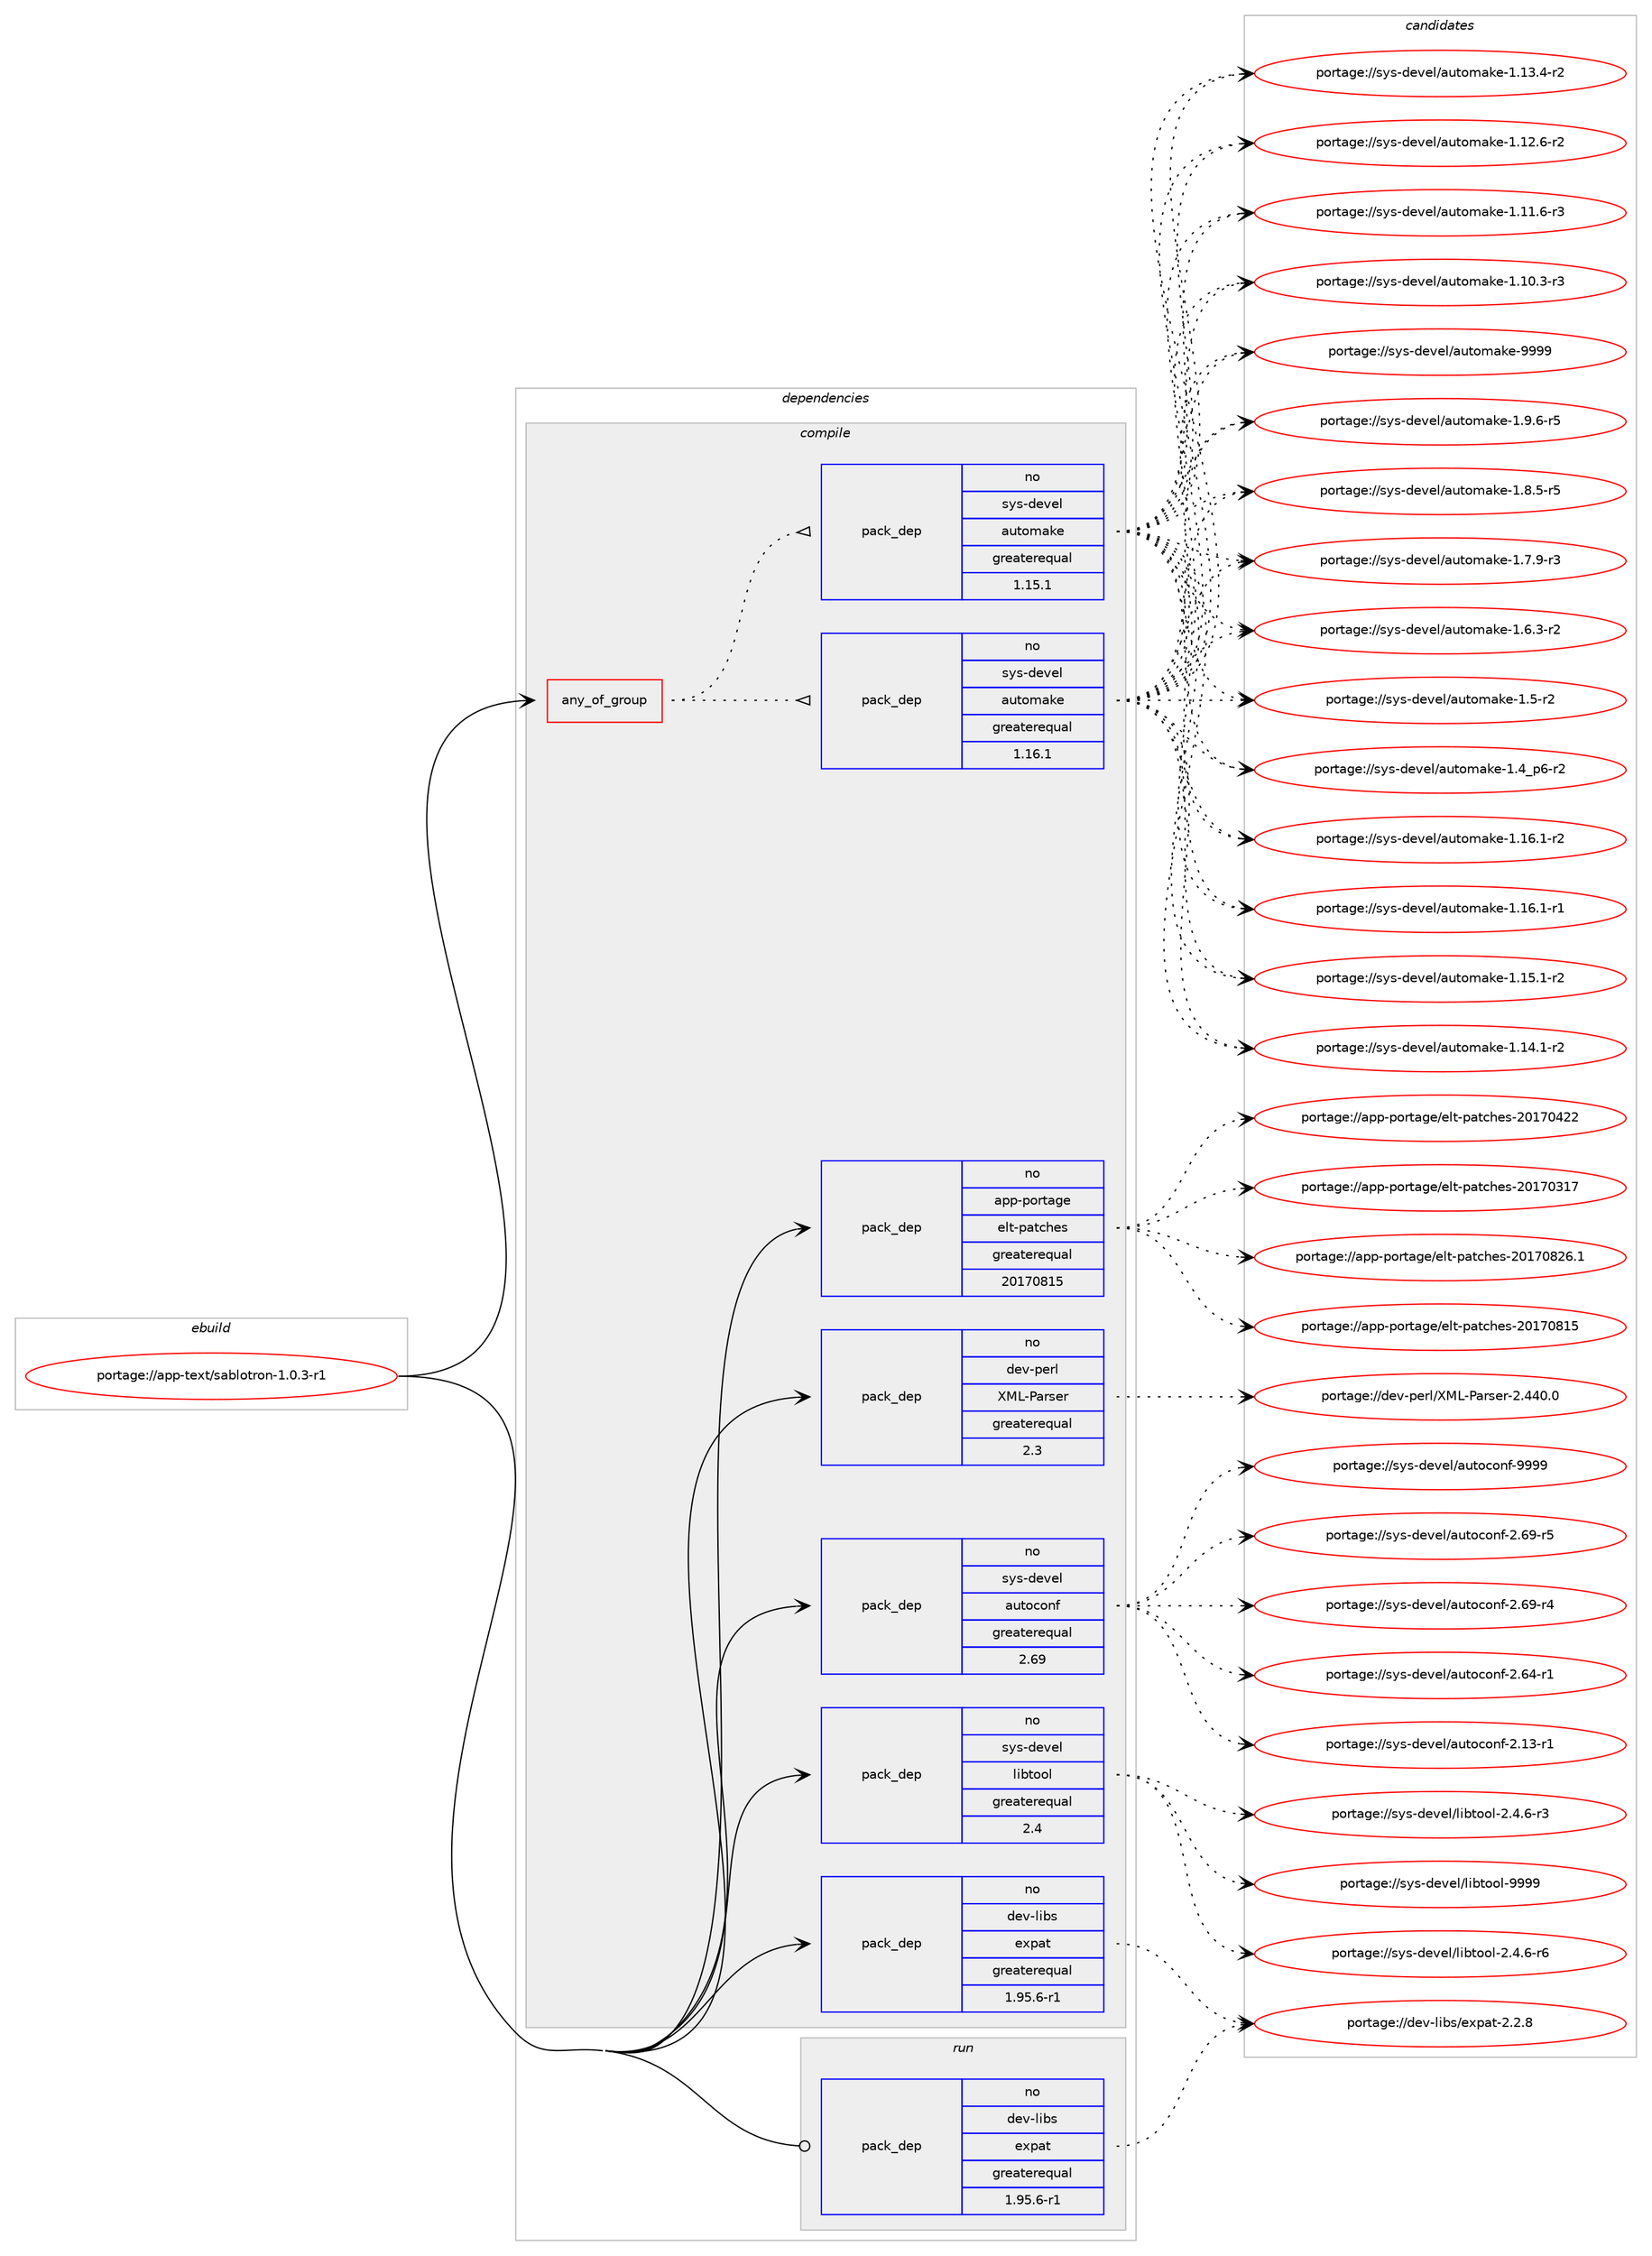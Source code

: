 digraph prolog {

# *************
# Graph options
# *************

newrank=true;
concentrate=true;
compound=true;
graph [rankdir=LR,fontname=Helvetica,fontsize=10,ranksep=1.5];#, ranksep=2.5, nodesep=0.2];
edge  [arrowhead=vee];
node  [fontname=Helvetica,fontsize=10];

# **********
# The ebuild
# **********

subgraph cluster_leftcol {
color=gray;
label=<<i>ebuild</i>>;
id [label="portage://app-text/sablotron-1.0.3-r1", color=red, width=4, href="../app-text/sablotron-1.0.3-r1.svg"];
}

# ****************
# The dependencies
# ****************

subgraph cluster_midcol {
color=gray;
label=<<i>dependencies</i>>;
subgraph cluster_compile {
fillcolor="#eeeeee";
style=filled;
label=<<i>compile</i>>;
subgraph any7641 {
dependency592977 [label=<<TABLE BORDER="0" CELLBORDER="1" CELLSPACING="0" CELLPADDING="4"><TR><TD CELLPADDING="10">any_of_group</TD></TR></TABLE>>, shape=none, color=red];subgraph pack445431 {
dependency592978 [label=<<TABLE BORDER="0" CELLBORDER="1" CELLSPACING="0" CELLPADDING="4" WIDTH="220"><TR><TD ROWSPAN="6" CELLPADDING="30">pack_dep</TD></TR><TR><TD WIDTH="110">no</TD></TR><TR><TD>sys-devel</TD></TR><TR><TD>automake</TD></TR><TR><TD>greaterequal</TD></TR><TR><TD>1.16.1</TD></TR></TABLE>>, shape=none, color=blue];
}
dependency592977:e -> dependency592978:w [weight=20,style="dotted",arrowhead="oinv"];
subgraph pack445432 {
dependency592979 [label=<<TABLE BORDER="0" CELLBORDER="1" CELLSPACING="0" CELLPADDING="4" WIDTH="220"><TR><TD ROWSPAN="6" CELLPADDING="30">pack_dep</TD></TR><TR><TD WIDTH="110">no</TD></TR><TR><TD>sys-devel</TD></TR><TR><TD>automake</TD></TR><TR><TD>greaterequal</TD></TR><TR><TD>1.15.1</TD></TR></TABLE>>, shape=none, color=blue];
}
dependency592977:e -> dependency592979:w [weight=20,style="dotted",arrowhead="oinv"];
}
id:e -> dependency592977:w [weight=20,style="solid",arrowhead="vee"];
subgraph pack445433 {
dependency592980 [label=<<TABLE BORDER="0" CELLBORDER="1" CELLSPACING="0" CELLPADDING="4" WIDTH="220"><TR><TD ROWSPAN="6" CELLPADDING="30">pack_dep</TD></TR><TR><TD WIDTH="110">no</TD></TR><TR><TD>app-portage</TD></TR><TR><TD>elt-patches</TD></TR><TR><TD>greaterequal</TD></TR><TR><TD>20170815</TD></TR></TABLE>>, shape=none, color=blue];
}
id:e -> dependency592980:w [weight=20,style="solid",arrowhead="vee"];
subgraph pack445434 {
dependency592981 [label=<<TABLE BORDER="0" CELLBORDER="1" CELLSPACING="0" CELLPADDING="4" WIDTH="220"><TR><TD ROWSPAN="6" CELLPADDING="30">pack_dep</TD></TR><TR><TD WIDTH="110">no</TD></TR><TR><TD>dev-libs</TD></TR><TR><TD>expat</TD></TR><TR><TD>greaterequal</TD></TR><TR><TD>1.95.6-r1</TD></TR></TABLE>>, shape=none, color=blue];
}
id:e -> dependency592981:w [weight=20,style="solid",arrowhead="vee"];
subgraph pack445435 {
dependency592982 [label=<<TABLE BORDER="0" CELLBORDER="1" CELLSPACING="0" CELLPADDING="4" WIDTH="220"><TR><TD ROWSPAN="6" CELLPADDING="30">pack_dep</TD></TR><TR><TD WIDTH="110">no</TD></TR><TR><TD>dev-perl</TD></TR><TR><TD>XML-Parser</TD></TR><TR><TD>greaterequal</TD></TR><TR><TD>2.3</TD></TR></TABLE>>, shape=none, color=blue];
}
id:e -> dependency592982:w [weight=20,style="solid",arrowhead="vee"];
subgraph pack445436 {
dependency592983 [label=<<TABLE BORDER="0" CELLBORDER="1" CELLSPACING="0" CELLPADDING="4" WIDTH="220"><TR><TD ROWSPAN="6" CELLPADDING="30">pack_dep</TD></TR><TR><TD WIDTH="110">no</TD></TR><TR><TD>sys-devel</TD></TR><TR><TD>autoconf</TD></TR><TR><TD>greaterequal</TD></TR><TR><TD>2.69</TD></TR></TABLE>>, shape=none, color=blue];
}
id:e -> dependency592983:w [weight=20,style="solid",arrowhead="vee"];
subgraph pack445437 {
dependency592984 [label=<<TABLE BORDER="0" CELLBORDER="1" CELLSPACING="0" CELLPADDING="4" WIDTH="220"><TR><TD ROWSPAN="6" CELLPADDING="30">pack_dep</TD></TR><TR><TD WIDTH="110">no</TD></TR><TR><TD>sys-devel</TD></TR><TR><TD>libtool</TD></TR><TR><TD>greaterequal</TD></TR><TR><TD>2.4</TD></TR></TABLE>>, shape=none, color=blue];
}
id:e -> dependency592984:w [weight=20,style="solid",arrowhead="vee"];
}
subgraph cluster_compileandrun {
fillcolor="#eeeeee";
style=filled;
label=<<i>compile and run</i>>;
}
subgraph cluster_run {
fillcolor="#eeeeee";
style=filled;
label=<<i>run</i>>;
subgraph pack445438 {
dependency592985 [label=<<TABLE BORDER="0" CELLBORDER="1" CELLSPACING="0" CELLPADDING="4" WIDTH="220"><TR><TD ROWSPAN="6" CELLPADDING="30">pack_dep</TD></TR><TR><TD WIDTH="110">no</TD></TR><TR><TD>dev-libs</TD></TR><TR><TD>expat</TD></TR><TR><TD>greaterequal</TD></TR><TR><TD>1.95.6-r1</TD></TR></TABLE>>, shape=none, color=blue];
}
id:e -> dependency592985:w [weight=20,style="solid",arrowhead="odot"];
}
}

# **************
# The candidates
# **************

subgraph cluster_choices {
rank=same;
color=gray;
label=<<i>candidates</i>>;

subgraph choice445431 {
color=black;
nodesep=1;
choice115121115451001011181011084797117116111109971071014557575757 [label="portage://sys-devel/automake-9999", color=red, width=4,href="../sys-devel/automake-9999.svg"];
choice115121115451001011181011084797117116111109971071014549465746544511453 [label="portage://sys-devel/automake-1.9.6-r5", color=red, width=4,href="../sys-devel/automake-1.9.6-r5.svg"];
choice115121115451001011181011084797117116111109971071014549465646534511453 [label="portage://sys-devel/automake-1.8.5-r5", color=red, width=4,href="../sys-devel/automake-1.8.5-r5.svg"];
choice115121115451001011181011084797117116111109971071014549465546574511451 [label="portage://sys-devel/automake-1.7.9-r3", color=red, width=4,href="../sys-devel/automake-1.7.9-r3.svg"];
choice115121115451001011181011084797117116111109971071014549465446514511450 [label="portage://sys-devel/automake-1.6.3-r2", color=red, width=4,href="../sys-devel/automake-1.6.3-r2.svg"];
choice11512111545100101118101108479711711611110997107101454946534511450 [label="portage://sys-devel/automake-1.5-r2", color=red, width=4,href="../sys-devel/automake-1.5-r2.svg"];
choice115121115451001011181011084797117116111109971071014549465295112544511450 [label="portage://sys-devel/automake-1.4_p6-r2", color=red, width=4,href="../sys-devel/automake-1.4_p6-r2.svg"];
choice11512111545100101118101108479711711611110997107101454946495446494511450 [label="portage://sys-devel/automake-1.16.1-r2", color=red, width=4,href="../sys-devel/automake-1.16.1-r2.svg"];
choice11512111545100101118101108479711711611110997107101454946495446494511449 [label="portage://sys-devel/automake-1.16.1-r1", color=red, width=4,href="../sys-devel/automake-1.16.1-r1.svg"];
choice11512111545100101118101108479711711611110997107101454946495346494511450 [label="portage://sys-devel/automake-1.15.1-r2", color=red, width=4,href="../sys-devel/automake-1.15.1-r2.svg"];
choice11512111545100101118101108479711711611110997107101454946495246494511450 [label="portage://sys-devel/automake-1.14.1-r2", color=red, width=4,href="../sys-devel/automake-1.14.1-r2.svg"];
choice11512111545100101118101108479711711611110997107101454946495146524511450 [label="portage://sys-devel/automake-1.13.4-r2", color=red, width=4,href="../sys-devel/automake-1.13.4-r2.svg"];
choice11512111545100101118101108479711711611110997107101454946495046544511450 [label="portage://sys-devel/automake-1.12.6-r2", color=red, width=4,href="../sys-devel/automake-1.12.6-r2.svg"];
choice11512111545100101118101108479711711611110997107101454946494946544511451 [label="portage://sys-devel/automake-1.11.6-r3", color=red, width=4,href="../sys-devel/automake-1.11.6-r3.svg"];
choice11512111545100101118101108479711711611110997107101454946494846514511451 [label="portage://sys-devel/automake-1.10.3-r3", color=red, width=4,href="../sys-devel/automake-1.10.3-r3.svg"];
dependency592978:e -> choice115121115451001011181011084797117116111109971071014557575757:w [style=dotted,weight="100"];
dependency592978:e -> choice115121115451001011181011084797117116111109971071014549465746544511453:w [style=dotted,weight="100"];
dependency592978:e -> choice115121115451001011181011084797117116111109971071014549465646534511453:w [style=dotted,weight="100"];
dependency592978:e -> choice115121115451001011181011084797117116111109971071014549465546574511451:w [style=dotted,weight="100"];
dependency592978:e -> choice115121115451001011181011084797117116111109971071014549465446514511450:w [style=dotted,weight="100"];
dependency592978:e -> choice11512111545100101118101108479711711611110997107101454946534511450:w [style=dotted,weight="100"];
dependency592978:e -> choice115121115451001011181011084797117116111109971071014549465295112544511450:w [style=dotted,weight="100"];
dependency592978:e -> choice11512111545100101118101108479711711611110997107101454946495446494511450:w [style=dotted,weight="100"];
dependency592978:e -> choice11512111545100101118101108479711711611110997107101454946495446494511449:w [style=dotted,weight="100"];
dependency592978:e -> choice11512111545100101118101108479711711611110997107101454946495346494511450:w [style=dotted,weight="100"];
dependency592978:e -> choice11512111545100101118101108479711711611110997107101454946495246494511450:w [style=dotted,weight="100"];
dependency592978:e -> choice11512111545100101118101108479711711611110997107101454946495146524511450:w [style=dotted,weight="100"];
dependency592978:e -> choice11512111545100101118101108479711711611110997107101454946495046544511450:w [style=dotted,weight="100"];
dependency592978:e -> choice11512111545100101118101108479711711611110997107101454946494946544511451:w [style=dotted,weight="100"];
dependency592978:e -> choice11512111545100101118101108479711711611110997107101454946494846514511451:w [style=dotted,weight="100"];
}
subgraph choice445432 {
color=black;
nodesep=1;
choice115121115451001011181011084797117116111109971071014557575757 [label="portage://sys-devel/automake-9999", color=red, width=4,href="../sys-devel/automake-9999.svg"];
choice115121115451001011181011084797117116111109971071014549465746544511453 [label="portage://sys-devel/automake-1.9.6-r5", color=red, width=4,href="../sys-devel/automake-1.9.6-r5.svg"];
choice115121115451001011181011084797117116111109971071014549465646534511453 [label="portage://sys-devel/automake-1.8.5-r5", color=red, width=4,href="../sys-devel/automake-1.8.5-r5.svg"];
choice115121115451001011181011084797117116111109971071014549465546574511451 [label="portage://sys-devel/automake-1.7.9-r3", color=red, width=4,href="../sys-devel/automake-1.7.9-r3.svg"];
choice115121115451001011181011084797117116111109971071014549465446514511450 [label="portage://sys-devel/automake-1.6.3-r2", color=red, width=4,href="../sys-devel/automake-1.6.3-r2.svg"];
choice11512111545100101118101108479711711611110997107101454946534511450 [label="portage://sys-devel/automake-1.5-r2", color=red, width=4,href="../sys-devel/automake-1.5-r2.svg"];
choice115121115451001011181011084797117116111109971071014549465295112544511450 [label="portage://sys-devel/automake-1.4_p6-r2", color=red, width=4,href="../sys-devel/automake-1.4_p6-r2.svg"];
choice11512111545100101118101108479711711611110997107101454946495446494511450 [label="portage://sys-devel/automake-1.16.1-r2", color=red, width=4,href="../sys-devel/automake-1.16.1-r2.svg"];
choice11512111545100101118101108479711711611110997107101454946495446494511449 [label="portage://sys-devel/automake-1.16.1-r1", color=red, width=4,href="../sys-devel/automake-1.16.1-r1.svg"];
choice11512111545100101118101108479711711611110997107101454946495346494511450 [label="portage://sys-devel/automake-1.15.1-r2", color=red, width=4,href="../sys-devel/automake-1.15.1-r2.svg"];
choice11512111545100101118101108479711711611110997107101454946495246494511450 [label="portage://sys-devel/automake-1.14.1-r2", color=red, width=4,href="../sys-devel/automake-1.14.1-r2.svg"];
choice11512111545100101118101108479711711611110997107101454946495146524511450 [label="portage://sys-devel/automake-1.13.4-r2", color=red, width=4,href="../sys-devel/automake-1.13.4-r2.svg"];
choice11512111545100101118101108479711711611110997107101454946495046544511450 [label="portage://sys-devel/automake-1.12.6-r2", color=red, width=4,href="../sys-devel/automake-1.12.6-r2.svg"];
choice11512111545100101118101108479711711611110997107101454946494946544511451 [label="portage://sys-devel/automake-1.11.6-r3", color=red, width=4,href="../sys-devel/automake-1.11.6-r3.svg"];
choice11512111545100101118101108479711711611110997107101454946494846514511451 [label="portage://sys-devel/automake-1.10.3-r3", color=red, width=4,href="../sys-devel/automake-1.10.3-r3.svg"];
dependency592979:e -> choice115121115451001011181011084797117116111109971071014557575757:w [style=dotted,weight="100"];
dependency592979:e -> choice115121115451001011181011084797117116111109971071014549465746544511453:w [style=dotted,weight="100"];
dependency592979:e -> choice115121115451001011181011084797117116111109971071014549465646534511453:w [style=dotted,weight="100"];
dependency592979:e -> choice115121115451001011181011084797117116111109971071014549465546574511451:w [style=dotted,weight="100"];
dependency592979:e -> choice115121115451001011181011084797117116111109971071014549465446514511450:w [style=dotted,weight="100"];
dependency592979:e -> choice11512111545100101118101108479711711611110997107101454946534511450:w [style=dotted,weight="100"];
dependency592979:e -> choice115121115451001011181011084797117116111109971071014549465295112544511450:w [style=dotted,weight="100"];
dependency592979:e -> choice11512111545100101118101108479711711611110997107101454946495446494511450:w [style=dotted,weight="100"];
dependency592979:e -> choice11512111545100101118101108479711711611110997107101454946495446494511449:w [style=dotted,weight="100"];
dependency592979:e -> choice11512111545100101118101108479711711611110997107101454946495346494511450:w [style=dotted,weight="100"];
dependency592979:e -> choice11512111545100101118101108479711711611110997107101454946495246494511450:w [style=dotted,weight="100"];
dependency592979:e -> choice11512111545100101118101108479711711611110997107101454946495146524511450:w [style=dotted,weight="100"];
dependency592979:e -> choice11512111545100101118101108479711711611110997107101454946495046544511450:w [style=dotted,weight="100"];
dependency592979:e -> choice11512111545100101118101108479711711611110997107101454946494946544511451:w [style=dotted,weight="100"];
dependency592979:e -> choice11512111545100101118101108479711711611110997107101454946494846514511451:w [style=dotted,weight="100"];
}
subgraph choice445433 {
color=black;
nodesep=1;
choice971121124511211111411697103101471011081164511297116991041011154550484955485650544649 [label="portage://app-portage/elt-patches-20170826.1", color=red, width=4,href="../app-portage/elt-patches-20170826.1.svg"];
choice97112112451121111141169710310147101108116451129711699104101115455048495548564953 [label="portage://app-portage/elt-patches-20170815", color=red, width=4,href="../app-portage/elt-patches-20170815.svg"];
choice97112112451121111141169710310147101108116451129711699104101115455048495548525050 [label="portage://app-portage/elt-patches-20170422", color=red, width=4,href="../app-portage/elt-patches-20170422.svg"];
choice97112112451121111141169710310147101108116451129711699104101115455048495548514955 [label="portage://app-portage/elt-patches-20170317", color=red, width=4,href="../app-portage/elt-patches-20170317.svg"];
dependency592980:e -> choice971121124511211111411697103101471011081164511297116991041011154550484955485650544649:w [style=dotted,weight="100"];
dependency592980:e -> choice97112112451121111141169710310147101108116451129711699104101115455048495548564953:w [style=dotted,weight="100"];
dependency592980:e -> choice97112112451121111141169710310147101108116451129711699104101115455048495548525050:w [style=dotted,weight="100"];
dependency592980:e -> choice97112112451121111141169710310147101108116451129711699104101115455048495548514955:w [style=dotted,weight="100"];
}
subgraph choice445434 {
color=black;
nodesep=1;
choice10010111845108105981154710112011297116455046504656 [label="portage://dev-libs/expat-2.2.8", color=red, width=4,href="../dev-libs/expat-2.2.8.svg"];
dependency592981:e -> choice10010111845108105981154710112011297116455046504656:w [style=dotted,weight="100"];
}
subgraph choice445435 {
color=black;
nodesep=1;
choice10010111845112101114108478877764580971141151011144550465252484648 [label="portage://dev-perl/XML-Parser-2.440.0", color=red, width=4,href="../dev-perl/XML-Parser-2.440.0.svg"];
dependency592982:e -> choice10010111845112101114108478877764580971141151011144550465252484648:w [style=dotted,weight="100"];
}
subgraph choice445436 {
color=black;
nodesep=1;
choice115121115451001011181011084797117116111991111101024557575757 [label="portage://sys-devel/autoconf-9999", color=red, width=4,href="../sys-devel/autoconf-9999.svg"];
choice1151211154510010111810110847971171161119911111010245504654574511453 [label="portage://sys-devel/autoconf-2.69-r5", color=red, width=4,href="../sys-devel/autoconf-2.69-r5.svg"];
choice1151211154510010111810110847971171161119911111010245504654574511452 [label="portage://sys-devel/autoconf-2.69-r4", color=red, width=4,href="../sys-devel/autoconf-2.69-r4.svg"];
choice1151211154510010111810110847971171161119911111010245504654524511449 [label="portage://sys-devel/autoconf-2.64-r1", color=red, width=4,href="../sys-devel/autoconf-2.64-r1.svg"];
choice1151211154510010111810110847971171161119911111010245504649514511449 [label="portage://sys-devel/autoconf-2.13-r1", color=red, width=4,href="../sys-devel/autoconf-2.13-r1.svg"];
dependency592983:e -> choice115121115451001011181011084797117116111991111101024557575757:w [style=dotted,weight="100"];
dependency592983:e -> choice1151211154510010111810110847971171161119911111010245504654574511453:w [style=dotted,weight="100"];
dependency592983:e -> choice1151211154510010111810110847971171161119911111010245504654574511452:w [style=dotted,weight="100"];
dependency592983:e -> choice1151211154510010111810110847971171161119911111010245504654524511449:w [style=dotted,weight="100"];
dependency592983:e -> choice1151211154510010111810110847971171161119911111010245504649514511449:w [style=dotted,weight="100"];
}
subgraph choice445437 {
color=black;
nodesep=1;
choice1151211154510010111810110847108105981161111111084557575757 [label="portage://sys-devel/libtool-9999", color=red, width=4,href="../sys-devel/libtool-9999.svg"];
choice1151211154510010111810110847108105981161111111084550465246544511454 [label="portage://sys-devel/libtool-2.4.6-r6", color=red, width=4,href="../sys-devel/libtool-2.4.6-r6.svg"];
choice1151211154510010111810110847108105981161111111084550465246544511451 [label="portage://sys-devel/libtool-2.4.6-r3", color=red, width=4,href="../sys-devel/libtool-2.4.6-r3.svg"];
dependency592984:e -> choice1151211154510010111810110847108105981161111111084557575757:w [style=dotted,weight="100"];
dependency592984:e -> choice1151211154510010111810110847108105981161111111084550465246544511454:w [style=dotted,weight="100"];
dependency592984:e -> choice1151211154510010111810110847108105981161111111084550465246544511451:w [style=dotted,weight="100"];
}
subgraph choice445438 {
color=black;
nodesep=1;
choice10010111845108105981154710112011297116455046504656 [label="portage://dev-libs/expat-2.2.8", color=red, width=4,href="../dev-libs/expat-2.2.8.svg"];
dependency592985:e -> choice10010111845108105981154710112011297116455046504656:w [style=dotted,weight="100"];
}
}

}
